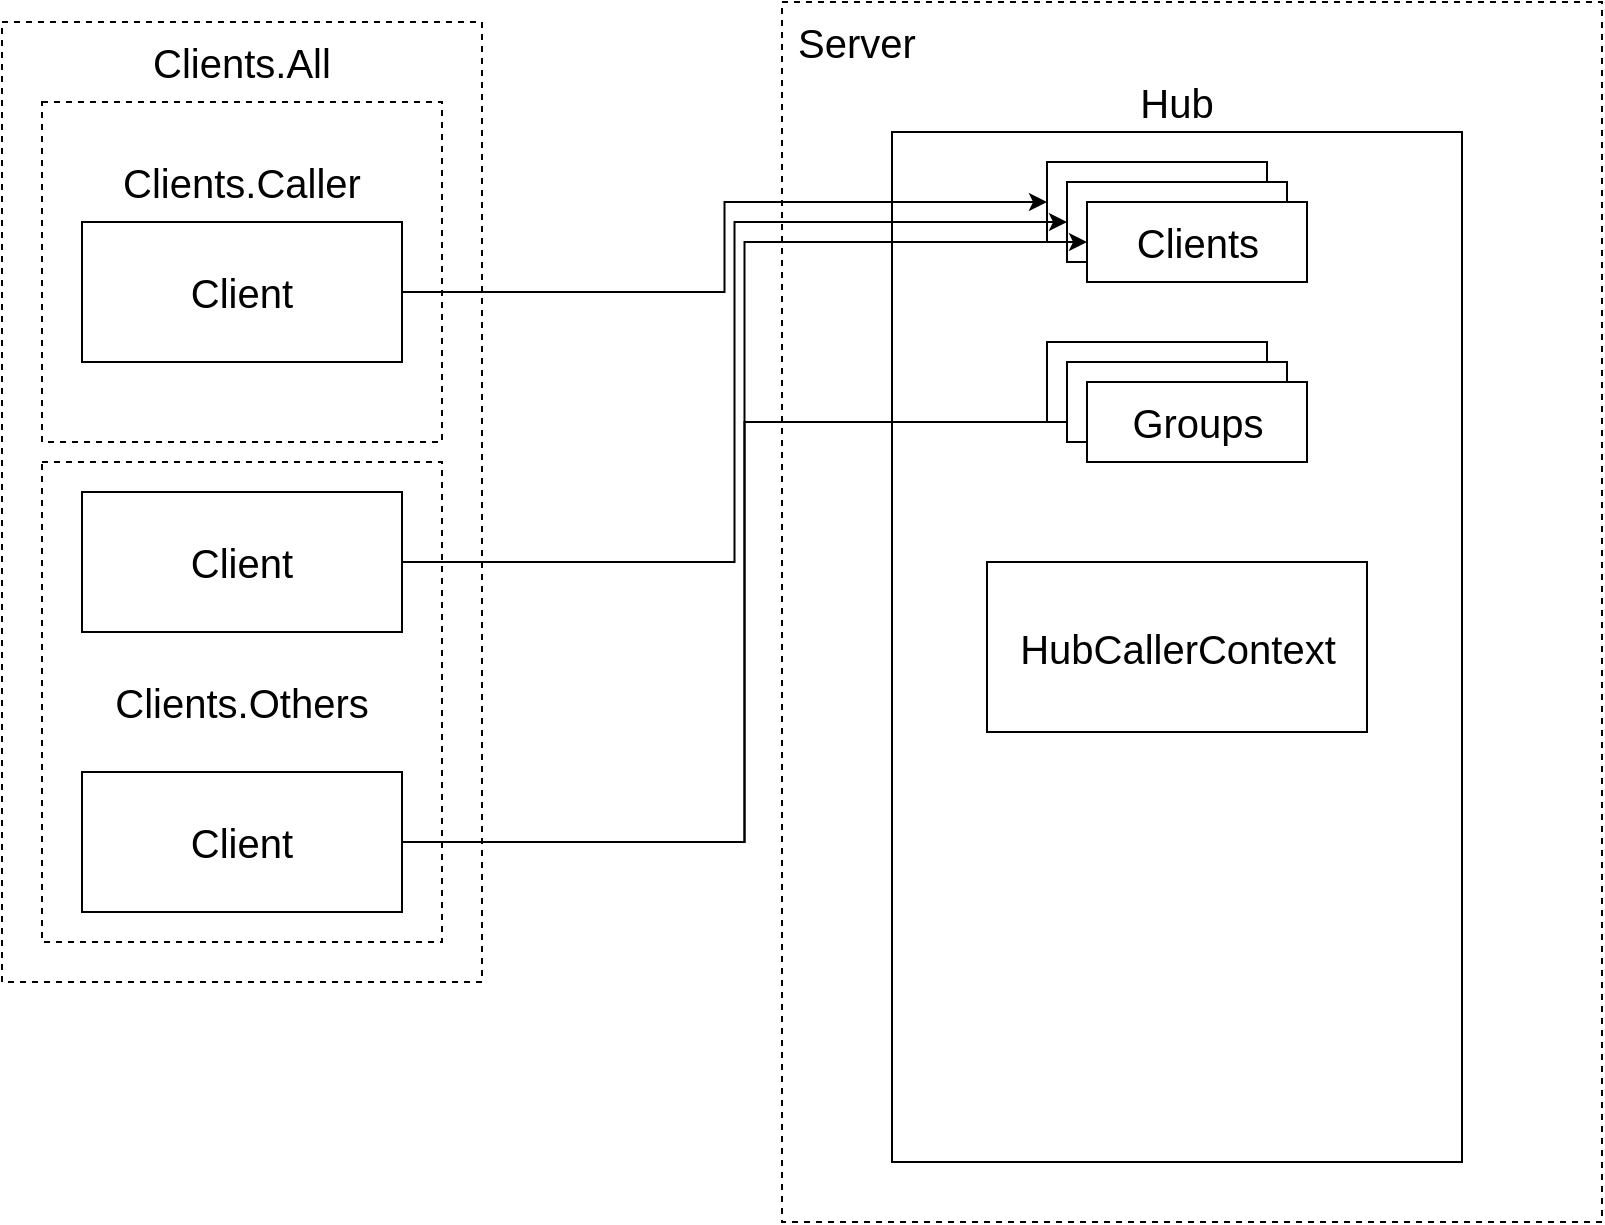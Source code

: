 <mxfile version="14.6.13" type="device"><diagram id="LjAchLqtEK8jT5jCniqc" name="Page-1"><mxGraphModel dx="1730" dy="1012" grid="1" gridSize="10" guides="1" tooltips="1" connect="1" arrows="1" fold="1" page="1" pageScale="1" pageWidth="1169" pageHeight="827" math="0" shadow="0"><root><mxCell id="0"/><mxCell id="1" parent="0"/><mxCell id="_gTzreXkCIy77z2mYxv2-25" value="" style="rounded=0;whiteSpace=wrap;html=1;dashed=1;fillColor=none;" vertex="1" parent="1"><mxGeometry x="185" y="110" width="240" height="480" as="geometry"/></mxCell><mxCell id="_gTzreXkCIy77z2mYxv2-23" value="" style="rounded=0;whiteSpace=wrap;html=1;dashed=1;fillColor=none;" vertex="1" parent="1"><mxGeometry x="205" y="150" width="200" height="170" as="geometry"/></mxCell><mxCell id="_gTzreXkCIy77z2mYxv2-4" value="" style="rounded=0;whiteSpace=wrap;html=1;dashed=1;fillColor=none;" vertex="1" parent="1"><mxGeometry x="575" y="100" width="410" height="610" as="geometry"/></mxCell><mxCell id="_gTzreXkCIy77z2mYxv2-1" value="&lt;font style=&quot;font-size: 20px&quot;&gt;Hub&lt;/font&gt;" style="rounded=0;whiteSpace=wrap;html=1;labelPosition=center;verticalLabelPosition=top;align=center;verticalAlign=bottom;" vertex="1" parent="1"><mxGeometry x="630" y="165" width="285" height="515" as="geometry"/></mxCell><mxCell id="_gTzreXkCIy77z2mYxv2-16" style="edgeStyle=orthogonalEdgeStyle;rounded=0;orthogonalLoop=1;jettySize=auto;html=1;exitX=1;exitY=0.5;exitDx=0;exitDy=0;entryX=0;entryY=0.5;entryDx=0;entryDy=0;" edge="1" parent="1" source="_gTzreXkCIy77z2mYxv2-2" target="_gTzreXkCIy77z2mYxv2-9"><mxGeometry relative="1" as="geometry"/></mxCell><mxCell id="_gTzreXkCIy77z2mYxv2-2" value="&lt;font style=&quot;font-size: 20px&quot;&gt;Client&lt;/font&gt;" style="rounded=0;whiteSpace=wrap;html=1;" vertex="1" parent="1"><mxGeometry x="225" y="210" width="160" height="70" as="geometry"/></mxCell><mxCell id="_gTzreXkCIy77z2mYxv2-5" value="&lt;font style=&quot;font-size: 20px&quot;&gt;Server&lt;/font&gt;" style="text;html=1;strokeColor=none;fillColor=none;align=center;verticalAlign=middle;whiteSpace=wrap;rounded=0;dashed=1;" vertex="1" parent="1"><mxGeometry x="575" y="100" width="75" height="40" as="geometry"/></mxCell><mxCell id="_gTzreXkCIy77z2mYxv2-7" value="&lt;font style=&quot;font-size: 20px&quot;&gt;Client&lt;/font&gt;" style="rounded=0;whiteSpace=wrap;html=1;" vertex="1" parent="1"><mxGeometry x="225" y="345" width="160" height="70" as="geometry"/></mxCell><mxCell id="_gTzreXkCIy77z2mYxv2-20" style="edgeStyle=orthogonalEdgeStyle;rounded=0;orthogonalLoop=1;jettySize=auto;html=1;exitX=1;exitY=0.5;exitDx=0;exitDy=0;entryX=0;entryY=0.5;entryDx=0;entryDy=0;" edge="1" parent="1" source="_gTzreXkCIy77z2mYxv2-8" target="_gTzreXkCIy77z2mYxv2-14"><mxGeometry relative="1" as="geometry"/></mxCell><mxCell id="_gTzreXkCIy77z2mYxv2-8" value="&lt;font style=&quot;font-size: 20px&quot;&gt;Client&lt;/font&gt;" style="rounded=0;whiteSpace=wrap;html=1;" vertex="1" parent="1"><mxGeometry x="225" y="485" width="160" height="70" as="geometry"/></mxCell><mxCell id="_gTzreXkCIy77z2mYxv2-9" value="&lt;font style=&quot;font-size: 20px&quot;&gt;Clients&lt;/font&gt;" style="rounded=0;whiteSpace=wrap;html=1;" vertex="1" parent="1"><mxGeometry x="707.5" y="180" width="110" height="40" as="geometry"/></mxCell><mxCell id="_gTzreXkCIy77z2mYxv2-10" value="&lt;font style=&quot;font-size: 20px&quot;&gt;Clients&lt;/font&gt;" style="rounded=0;whiteSpace=wrap;html=1;" vertex="1" parent="1"><mxGeometry x="717.5" y="190" width="110" height="40" as="geometry"/></mxCell><mxCell id="_gTzreXkCIy77z2mYxv2-11" value="&lt;font style=&quot;font-size: 20px&quot;&gt;Clients&lt;/font&gt;" style="rounded=0;whiteSpace=wrap;html=1;" vertex="1" parent="1"><mxGeometry x="727.5" y="200" width="110" height="40" as="geometry"/></mxCell><mxCell id="_gTzreXkCIy77z2mYxv2-12" value="&lt;span style=&quot;font-size: 20px&quot;&gt;Groups&lt;/span&gt;" style="rounded=0;whiteSpace=wrap;html=1;" vertex="1" parent="1"><mxGeometry x="707.5" y="270" width="110" height="40" as="geometry"/></mxCell><mxCell id="_gTzreXkCIy77z2mYxv2-13" value="&lt;span style=&quot;font-size: 20px&quot;&gt;Groups&lt;/span&gt;" style="rounded=0;whiteSpace=wrap;html=1;" vertex="1" parent="1"><mxGeometry x="717.5" y="280" width="110" height="40" as="geometry"/></mxCell><mxCell id="_gTzreXkCIy77z2mYxv2-14" value="&lt;span style=&quot;font-size: 20px&quot;&gt;Groups&lt;/span&gt;" style="rounded=0;whiteSpace=wrap;html=1;" vertex="1" parent="1"><mxGeometry x="727.5" y="290" width="110" height="40" as="geometry"/></mxCell><mxCell id="_gTzreXkCIy77z2mYxv2-15" value="&lt;font style=&quot;font-size: 20px&quot;&gt;HubCallerContext&lt;/font&gt;" style="rounded=0;whiteSpace=wrap;html=1;" vertex="1" parent="1"><mxGeometry x="677.5" y="380" width="190" height="85" as="geometry"/></mxCell><mxCell id="_gTzreXkCIy77z2mYxv2-17" style="edgeStyle=orthogonalEdgeStyle;rounded=0;orthogonalLoop=1;jettySize=auto;html=1;exitX=1;exitY=0.5;exitDx=0;exitDy=0;entryX=0;entryY=0.5;entryDx=0;entryDy=0;" edge="1" parent="1" source="_gTzreXkCIy77z2mYxv2-7" target="_gTzreXkCIy77z2mYxv2-10"><mxGeometry relative="1" as="geometry"/></mxCell><mxCell id="_gTzreXkCIy77z2mYxv2-18" style="edgeStyle=orthogonalEdgeStyle;rounded=0;orthogonalLoop=1;jettySize=auto;html=1;exitX=1;exitY=0.5;exitDx=0;exitDy=0;entryX=0;entryY=0.5;entryDx=0;entryDy=0;" edge="1" parent="1" source="_gTzreXkCIy77z2mYxv2-8" target="_gTzreXkCIy77z2mYxv2-11"><mxGeometry relative="1" as="geometry"/></mxCell><mxCell id="_gTzreXkCIy77z2mYxv2-21" value="&lt;span style=&quot;font-size: 20px&quot;&gt;Clients.Caller&lt;/span&gt;" style="text;html=1;strokeColor=none;fillColor=none;align=center;verticalAlign=middle;whiteSpace=wrap;rounded=0;dashed=1;" vertex="1" parent="1"><mxGeometry x="220" y="170" width="170" height="40" as="geometry"/></mxCell><mxCell id="_gTzreXkCIy77z2mYxv2-26" value="&lt;span style=&quot;font-size: 20px&quot;&gt;Clients.All&lt;/span&gt;" style="text;html=1;strokeColor=none;fillColor=none;align=center;verticalAlign=middle;whiteSpace=wrap;rounded=0;dashed=1;" vertex="1" parent="1"><mxGeometry x="220" y="110" width="170" height="40" as="geometry"/></mxCell><mxCell id="_gTzreXkCIy77z2mYxv2-27" value="" style="rounded=0;whiteSpace=wrap;html=1;dashed=1;fillColor=none;" vertex="1" parent="1"><mxGeometry x="205" y="330" width="200" height="240" as="geometry"/></mxCell><mxCell id="_gTzreXkCIy77z2mYxv2-28" value="&lt;span style=&quot;font-size: 20px&quot;&gt;Clients.Others&lt;/span&gt;" style="text;html=1;strokeColor=none;fillColor=none;align=center;verticalAlign=middle;whiteSpace=wrap;rounded=0;dashed=1;" vertex="1" parent="1"><mxGeometry x="220" y="430" width="170" height="40" as="geometry"/></mxCell></root></mxGraphModel></diagram></mxfile>